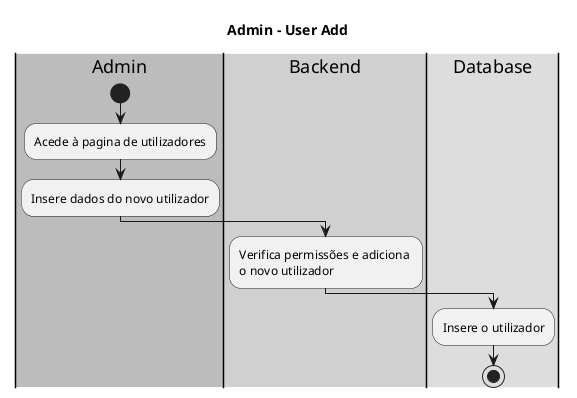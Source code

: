 @startuml

skinparam Monochrome true

title Admin - User Add

|#bcbcbc|Admin|
|#d0d0d0|Backend|
|#dddddd|Database|

|Admin|
start
    :Acede à pagina de utilizadores;
    :Insere dados do novo utilizador;
    |Backend|
    :Verifica permissões e adiciona \no novo utilizador;
    |Database|
    :Insere o utilizador;
stop